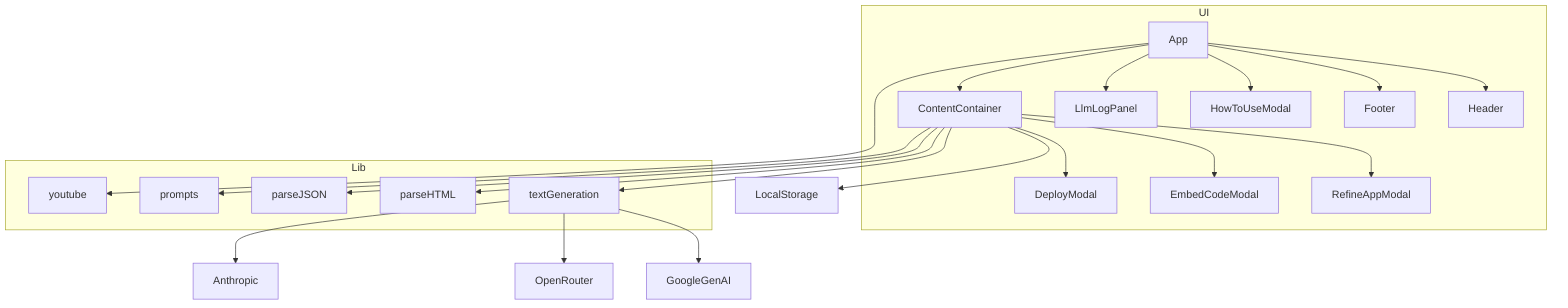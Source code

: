 %% Architecture Diagram for Video to Learning App (updated to reflect no ExampleGallery component)
flowchart TB
    subgraph UI
        App
        Header
        Footer
        HowToUseModal
        LlmLogPanel
        ContentContainer
        RefineAppModal
        EmbedCodeModal
        DeployModal
    end
    subgraph Lib
        parseJSON
        parseHTML
        textGeneration
        youtube
        prompts
    end
    App --> Header
    App --> Footer
    App --> HowToUseModal
    App --> LlmLogPanel
    App --> ContentContainer
    ContentContainer --> RefineAppModal
    ContentContainer --> EmbedCodeModal
    ContentContainer --> DeployModal
    ContentContainer --> LocalStorage
    ContentContainer --> textGeneration
    ContentContainer --> parseHTML
    ContentContainer --> parseJSON
    ContentContainer --> prompts
    textGeneration --> GoogleGenAI
    textGeneration --> OpenRouter
    textGeneration --> Anthropic
    App --> youtube